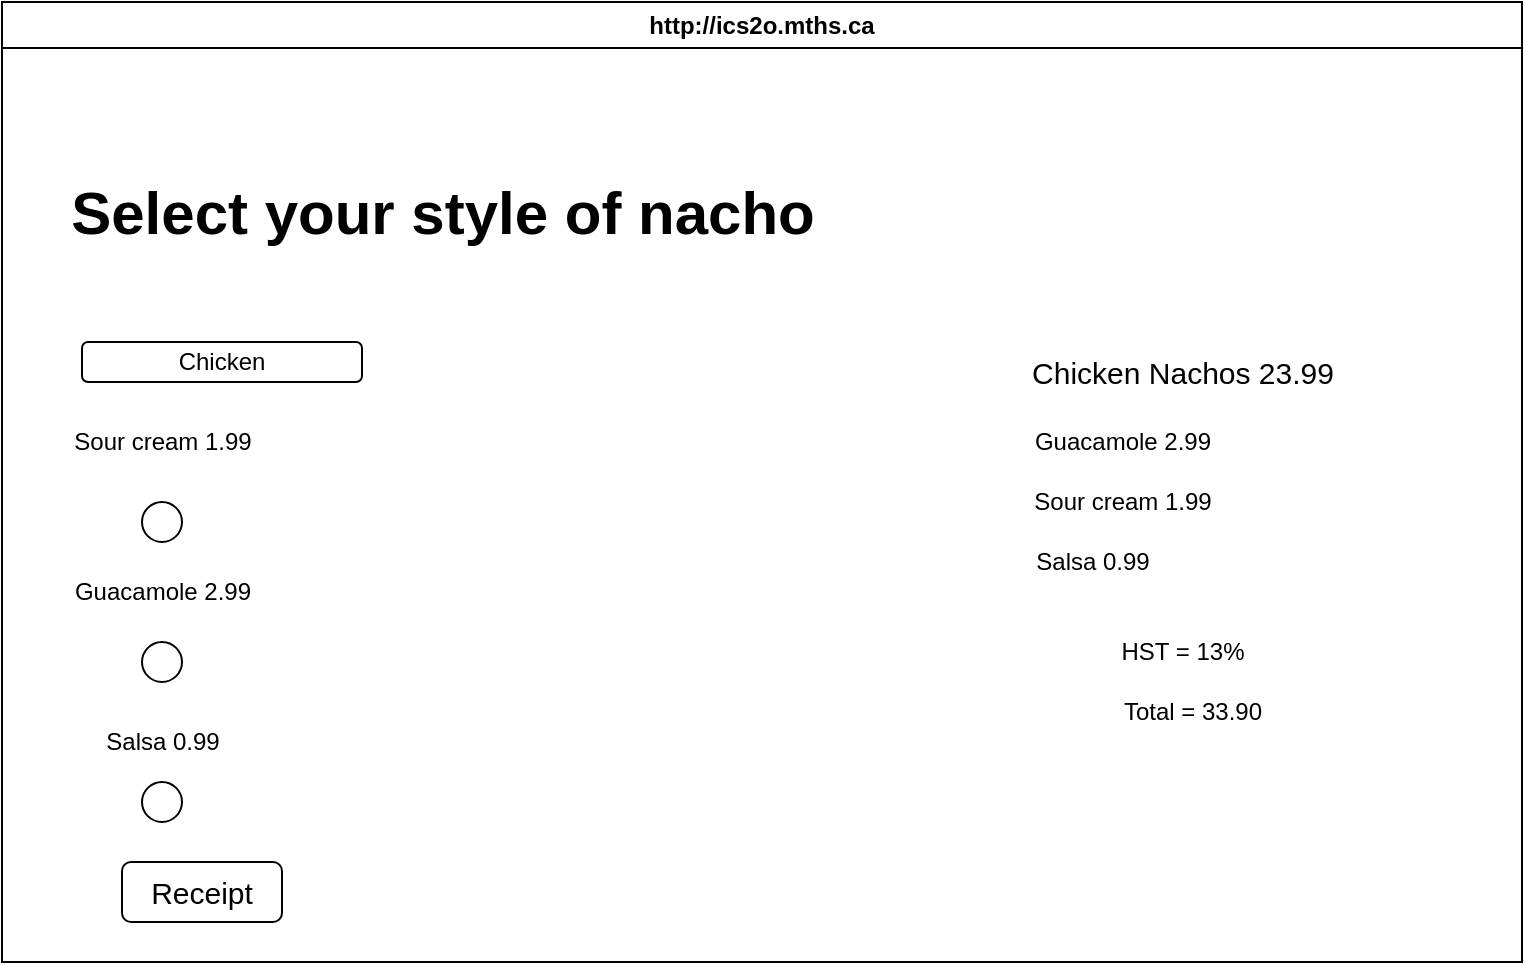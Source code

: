<mxfile>
    <diagram id="TgQlGplQxF1jkqQ7AZYU" name="Page-1">
        <mxGraphModel dx="1045" dy="757" grid="1" gridSize="10" guides="1" tooltips="1" connect="1" arrows="1" fold="1" page="1" pageScale="1" pageWidth="850" pageHeight="1100" math="0" shadow="0">
            <root>
                <mxCell id="0"/>
                <mxCell id="1" parent="0"/>
                <mxCell id="2" value="http://ics2o.mths.ca" style="swimlane;whiteSpace=wrap;html=1;" vertex="1" parent="1">
                    <mxGeometry x="30" y="70" width="760" height="480" as="geometry"/>
                </mxCell>
                <mxCell id="3" value="&lt;h1&gt;Select your style of nacho&lt;/h1&gt;" style="text;html=1;align=center;verticalAlign=middle;resizable=0;points=[];autosize=1;strokeColor=none;fillColor=none;fontSize=15;" vertex="1" parent="2">
                    <mxGeometry x="20" y="60" width="400" height="90" as="geometry"/>
                </mxCell>
                <mxCell id="4" value="Receipt" style="rounded=1;whiteSpace=wrap;html=1;fontSize=15;" vertex="1" parent="2">
                    <mxGeometry x="60" y="430" width="80" height="30" as="geometry"/>
                </mxCell>
                <mxCell id="5" value="Chicken Nachos 23.99" style="text;html=1;align=center;verticalAlign=middle;resizable=0;points=[];autosize=1;strokeColor=none;fillColor=none;fontSize=15;" vertex="1" parent="2">
                    <mxGeometry x="505" y="170" width="170" height="30" as="geometry"/>
                </mxCell>
                <mxCell id="7" value="" style="ellipse;whiteSpace=wrap;html=1;aspect=fixed;" vertex="1" parent="2">
                    <mxGeometry x="70" y="250" width="20" height="20" as="geometry"/>
                </mxCell>
                <mxCell id="10" value="Chicken" style="rounded=1;whiteSpace=wrap;html=1;" vertex="1" parent="2">
                    <mxGeometry x="40" y="170" width="140" height="20" as="geometry"/>
                </mxCell>
                <mxCell id="11" value="Sour cream 1.99" style="text;html=1;align=center;verticalAlign=middle;resizable=0;points=[];autosize=1;strokeColor=none;fillColor=none;" vertex="1" parent="2">
                    <mxGeometry x="25" y="205" width="110" height="30" as="geometry"/>
                </mxCell>
                <mxCell id="12" value="" style="ellipse;whiteSpace=wrap;html=1;aspect=fixed;" vertex="1" parent="2">
                    <mxGeometry x="70" y="320" width="20" height="20" as="geometry"/>
                </mxCell>
                <mxCell id="13" value="Guacamole 2.99" style="text;html=1;align=center;verticalAlign=middle;resizable=0;points=[];autosize=1;strokeColor=none;fillColor=none;" vertex="1" parent="2">
                    <mxGeometry x="25" y="280" width="110" height="30" as="geometry"/>
                </mxCell>
                <mxCell id="15" value="" style="ellipse;whiteSpace=wrap;html=1;aspect=fixed;" vertex="1" parent="2">
                    <mxGeometry x="70" y="390" width="20" height="20" as="geometry"/>
                </mxCell>
                <mxCell id="16" value="Guacamole 2.99" style="text;html=1;align=center;verticalAlign=middle;resizable=0;points=[];autosize=1;strokeColor=none;fillColor=none;" vertex="1" parent="2">
                    <mxGeometry x="505" y="205" width="110" height="30" as="geometry"/>
                </mxCell>
                <mxCell id="17" value="Sour cream 1.99" style="text;html=1;align=center;verticalAlign=middle;resizable=0;points=[];autosize=1;strokeColor=none;fillColor=none;" vertex="1" parent="2">
                    <mxGeometry x="505" y="235" width="110" height="30" as="geometry"/>
                </mxCell>
                <mxCell id="18" value="Salsa 0.99" style="text;html=1;align=center;verticalAlign=middle;resizable=0;points=[];autosize=1;strokeColor=none;fillColor=none;" vertex="1" parent="2">
                    <mxGeometry x="505" y="265" width="80" height="30" as="geometry"/>
                </mxCell>
                <mxCell id="19" value="HST = 13%" style="text;html=1;align=center;verticalAlign=middle;resizable=0;points=[];autosize=1;strokeColor=none;fillColor=none;" vertex="1" parent="2">
                    <mxGeometry x="550" y="310" width="80" height="30" as="geometry"/>
                </mxCell>
                <mxCell id="20" value="Total = 33.90" style="text;html=1;align=center;verticalAlign=middle;resizable=0;points=[];autosize=1;strokeColor=none;fillColor=none;" vertex="1" parent="2">
                    <mxGeometry x="550" y="340" width="90" height="30" as="geometry"/>
                </mxCell>
                <mxCell id="14" value="Salsa 0.99" style="text;html=1;align=center;verticalAlign=middle;resizable=0;points=[];autosize=1;strokeColor=none;fillColor=none;" vertex="1" parent="1">
                    <mxGeometry x="70" y="425" width="80" height="30" as="geometry"/>
                </mxCell>
            </root>
        </mxGraphModel>
    </diagram>
</mxfile>